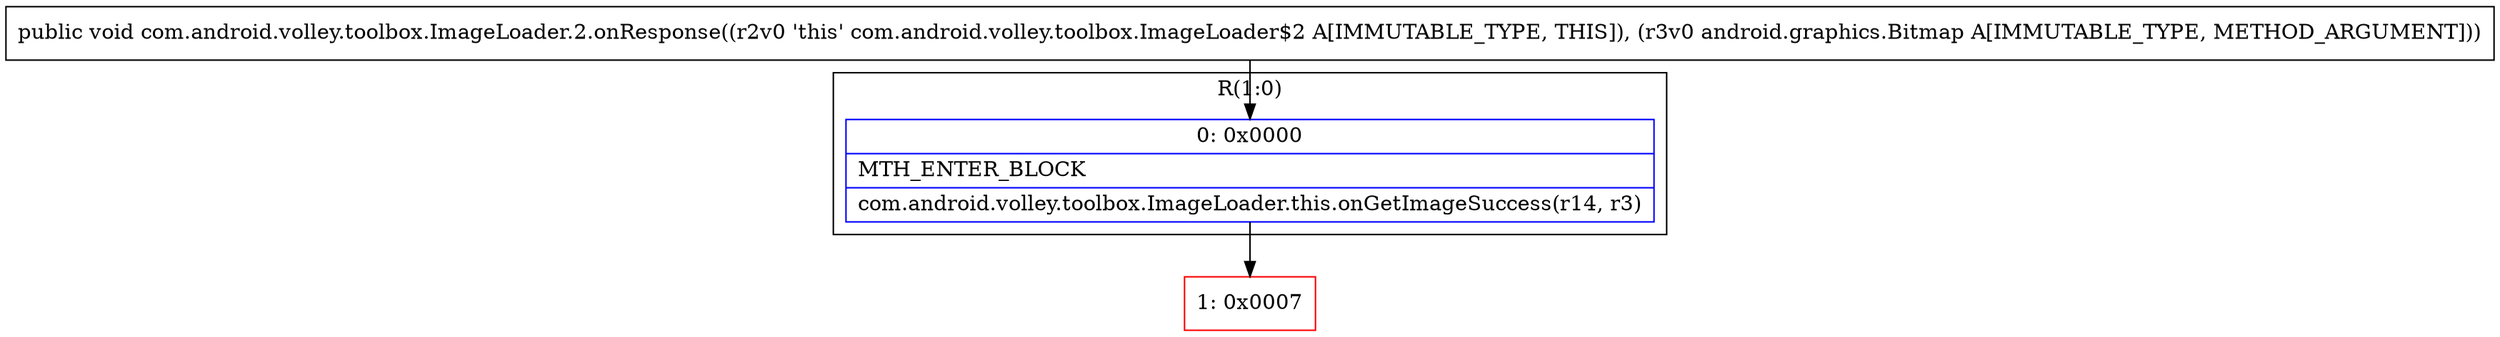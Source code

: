 digraph "CFG forcom.android.volley.toolbox.ImageLoader.2.onResponse(Landroid\/graphics\/Bitmap;)V" {
subgraph cluster_Region_1131910335 {
label = "R(1:0)";
node [shape=record,color=blue];
Node_0 [shape=record,label="{0\:\ 0x0000|MTH_ENTER_BLOCK\l|com.android.volley.toolbox.ImageLoader.this.onGetImageSuccess(r14, r3)\l}"];
}
Node_1 [shape=record,color=red,label="{1\:\ 0x0007}"];
MethodNode[shape=record,label="{public void com.android.volley.toolbox.ImageLoader.2.onResponse((r2v0 'this' com.android.volley.toolbox.ImageLoader$2 A[IMMUTABLE_TYPE, THIS]), (r3v0 android.graphics.Bitmap A[IMMUTABLE_TYPE, METHOD_ARGUMENT])) }"];
MethodNode -> Node_0;
Node_0 -> Node_1;
}

